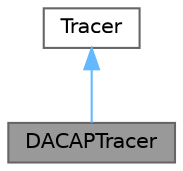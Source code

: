 digraph "DACAPTracer"
{
 // LATEX_PDF_SIZE
  bgcolor="transparent";
  edge [fontname=Helvetica,fontsize=10,labelfontname=Helvetica,labelfontsize=10];
  node [fontname=Helvetica,fontsize=10,shape=box,height=0.2,width=0.4];
  Node1 [id="Node000001",label="DACAPTracer",height=0.2,width=0.4,color="gray40", fillcolor="grey60", style="filled", fontcolor="black",tooltip="DACAP Tracer class."];
  Node2 -> Node1 [id="edge1_Node000001_Node000002",dir="back",color="steelblue1",style="solid",tooltip=" "];
  Node2 [id="Node000002",label="Tracer",height=0.2,width=0.4,color="gray40", fillcolor="white", style="filled",tooltip=" "];
}
